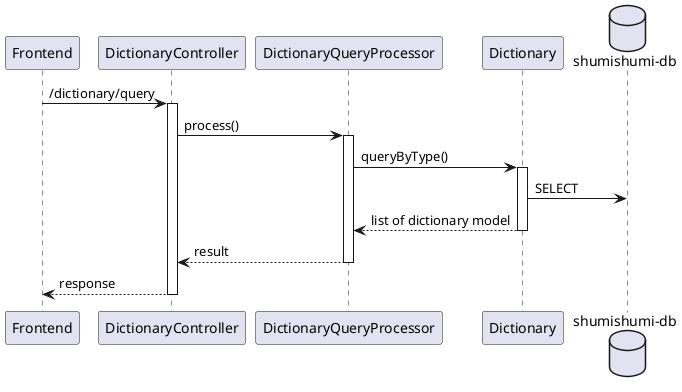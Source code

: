 @startuml query
participant "Frontend" as fe
participant "DictionaryController" as dc

participant "DictionaryQueryProcessor" as proc

participant "Dictionary" as dm

database "shumishumi-db" as db

fe -> dc++ : /dictionary/query
dc -> proc++ : process()
proc -> dm++ : queryByType()
dm -> db : SELECT
return list of dictionary model

return result
return response

@enduml
